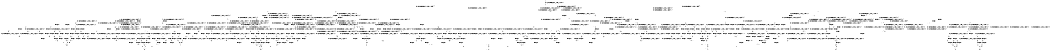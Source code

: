 digraph BCG {
size = "7, 10.5";
center = TRUE;
node [shape = circle];
0 [peripheries = 2];
0 -> 1 [label = "EX !0 !ATOMIC_EXCH_BRANCH (1, +1, TRUE, +1, 1, FALSE) !{}"];
0 -> 2 [label = "EX !2 !ATOMIC_EXCH_BRANCH (1, +1, TRUE, +1, 1, FALSE) !{}"];
0 -> 3 [label = "EX !1 !ATOMIC_EXCH_BRANCH (1, +0, TRUE, +0, 1, TRUE) !{}"];
1 -> 4 [label = "EX !2 !ATOMIC_EXCH_BRANCH (1, +1, TRUE, +1, 1, TRUE) !{0}"];
1 -> 5 [label = "EX !1 !ATOMIC_EXCH_BRANCH (1, +0, TRUE, +0, 1, FALSE) !{0}"];
1 -> 6 [label = "TERMINATE !0"];
2 -> 7 [label = "EX !0 !ATOMIC_EXCH_BRANCH (1, +1, TRUE, +1, 1, TRUE) !{0, 1, 2}"];
2 -> 8 [label = "EX !1 !ATOMIC_EXCH_BRANCH (1, +0, TRUE, +0, 1, FALSE) !{0, 1, 2}"];
2 -> 9 [label = "TERMINATE !2"];
2 -> 10 [label = "EX !0 !ATOMIC_EXCH_BRANCH (1, +1, TRUE, +1, 1, TRUE) !{0, 1, 2}"];
3 -> 11 [label = "EX !1 !ATOMIC_EXCH_BRANCH (1, +0, TRUE, +0, 1, TRUE) !{0, 1}"];
3 -> 12 [label = "EX !0 !ATOMIC_EXCH_BRANCH (1, +1, TRUE, +1, 1, FALSE) !{0, 1}"];
3 -> 13 [label = "EX !2 !ATOMIC_EXCH_BRANCH (1, +1, TRUE, +1, 1, FALSE) !{0, 1}"];
3 -> 14 [label = "EX !0 !ATOMIC_EXCH_BRANCH (1, +1, TRUE, +1, 1, FALSE) !{0, 1}"];
4 -> 15 [label = "EX !2 !ATOMIC_EXCH_BRANCH (1, +1, TRUE, +1, 1, TRUE) !{0, 1, 2}"];
4 -> 16 [label = "EX !1 !ATOMIC_EXCH_BRANCH (1, +0, TRUE, +0, 1, FALSE) !{0, 1, 2}"];
4 -> 17 [label = "TERMINATE !0"];
5 -> 18 [label = "EX !2 !ATOMIC_EXCH_BRANCH (1, +1, TRUE, +1, 1, FALSE) !{0, 1}"];
5 -> 19 [label = "TERMINATE !0"];
5 -> 20 [label = "TERMINATE !1"];
6 -> 21 [label = "EX !2 !ATOMIC_EXCH_BRANCH (1, +1, TRUE, +1, 1, TRUE) !{}"];
6 -> 22 [label = "EX !1 !ATOMIC_EXCH_BRANCH (1, +0, TRUE, +0, 1, FALSE) !{}"];
7 -> 7 [label = "EX !0 !ATOMIC_EXCH_BRANCH (1, +1, TRUE, +1, 1, TRUE) !{0, 1, 2}"];
7 -> 23 [label = "EX !1 !ATOMIC_EXCH_BRANCH (1, +0, TRUE, +0, 1, FALSE) !{0, 1, 2}"];
7 -> 24 [label = "TERMINATE !2"];
7 -> 10 [label = "EX !0 !ATOMIC_EXCH_BRANCH (1, +1, TRUE, +1, 1, TRUE) !{0, 1, 2}"];
8 -> 25 [label = "EX !0 !ATOMIC_EXCH_BRANCH (1, +1, TRUE, +1, 1, FALSE) !{0, 1, 2}"];
8 -> 26 [label = "TERMINATE !2"];
8 -> 27 [label = "TERMINATE !1"];
8 -> 28 [label = "EX !0 !ATOMIC_EXCH_BRANCH (1, +1, TRUE, +1, 1, FALSE) !{0, 1, 2}"];
9 -> 29 [label = "EX !0 !ATOMIC_EXCH_BRANCH (1, +1, TRUE, +1, 1, TRUE) !{0, 1}"];
9 -> 30 [label = "EX !1 !ATOMIC_EXCH_BRANCH (1, +0, TRUE, +0, 1, FALSE) !{0, 1}"];
9 -> 31 [label = "EX !0 !ATOMIC_EXCH_BRANCH (1, +1, TRUE, +1, 1, TRUE) !{0, 1}"];
10 -> 32 [label = "EX !1 !ATOMIC_EXCH_BRANCH (1, +0, TRUE, +0, 1, FALSE) !{0, 1, 2}"];
10 -> 10 [label = "EX !0 !ATOMIC_EXCH_BRANCH (1, +1, TRUE, +1, 1, TRUE) !{0, 1, 2}"];
10 -> 33 [label = "EX !1 !ATOMIC_EXCH_BRANCH (1, +0, TRUE, +0, 1, FALSE) !{0, 1, 2}"];
10 -> 34 [label = "TERMINATE !2"];
11 -> 11 [label = "EX !1 !ATOMIC_EXCH_BRANCH (1, +0, TRUE, +0, 1, TRUE) !{0, 1}"];
11 -> 12 [label = "EX !0 !ATOMIC_EXCH_BRANCH (1, +1, TRUE, +1, 1, FALSE) !{0, 1}"];
11 -> 13 [label = "EX !2 !ATOMIC_EXCH_BRANCH (1, +1, TRUE, +1, 1, FALSE) !{0, 1}"];
11 -> 14 [label = "EX !0 !ATOMIC_EXCH_BRANCH (1, +1, TRUE, +1, 1, FALSE) !{0, 1}"];
12 -> 35 [label = "EX !1 !ATOMIC_EXCH_BRANCH (1, +0, TRUE, +0, 1, FALSE) !{0, 1}"];
12 -> 36 [label = "EX !2 !ATOMIC_EXCH_BRANCH (1, +1, TRUE, +1, 1, TRUE) !{0, 1}"];
12 -> 37 [label = "TERMINATE !0"];
13 -> 8 [label = "EX !1 !ATOMIC_EXCH_BRANCH (1, +0, TRUE, +0, 1, FALSE) !{0, 1, 2}"];
13 -> 38 [label = "EX !0 !ATOMIC_EXCH_BRANCH (1, +1, TRUE, +1, 1, TRUE) !{0, 1, 2}"];
13 -> 39 [label = "TERMINATE !2"];
13 -> 40 [label = "EX !0 !ATOMIC_EXCH_BRANCH (1, +1, TRUE, +1, 1, TRUE) !{0, 1, 2}"];
14 -> 41 [label = "EX !1 !ATOMIC_EXCH_BRANCH (1, +0, TRUE, +0, 1, FALSE) !{0, 1}"];
14 -> 42 [label = "EX !1 !ATOMIC_EXCH_BRANCH (1, +0, TRUE, +0, 1, FALSE) !{0, 1}"];
14 -> 43 [label = "EX !2 !ATOMIC_EXCH_BRANCH (1, +1, TRUE, +1, 1, TRUE) !{0, 1}"];
14 -> 44 [label = "TERMINATE !0"];
15 -> 15 [label = "EX !2 !ATOMIC_EXCH_BRANCH (1, +1, TRUE, +1, 1, TRUE) !{0, 1, 2}"];
15 -> 16 [label = "EX !1 !ATOMIC_EXCH_BRANCH (1, +0, TRUE, +0, 1, FALSE) !{0, 1, 2}"];
15 -> 17 [label = "TERMINATE !0"];
16 -> 25 [label = "EX !2 !ATOMIC_EXCH_BRANCH (1, +1, TRUE, +1, 1, FALSE) !{0, 1, 2}"];
16 -> 45 [label = "TERMINATE !0"];
16 -> 46 [label = "TERMINATE !1"];
17 -> 47 [label = "EX !2 !ATOMIC_EXCH_BRANCH (1, +1, TRUE, +1, 1, TRUE) !{1, 2}"];
17 -> 48 [label = "EX !1 !ATOMIC_EXCH_BRANCH (1, +0, TRUE, +0, 1, FALSE) !{1, 2}"];
17 -> 49 [label = "EX !1 !ATOMIC_EXCH_BRANCH (1, +0, TRUE, +0, 1, FALSE) !{1, 2}"];
18 -> 50 [label = "TERMINATE !0"];
18 -> 51 [label = "TERMINATE !2"];
18 -> 52 [label = "TERMINATE !1"];
19 -> 53 [label = "EX !2 !ATOMIC_EXCH_BRANCH (1, +1, TRUE, +1, 1, FALSE) !{1}"];
19 -> 54 [label = "TERMINATE !1"];
20 -> 55 [label = "EX !2 !ATOMIC_EXCH_BRANCH (1, +1, TRUE, +1, 1, FALSE) !{0}"];
20 -> 56 [label = "TERMINATE !0"];
21 -> 47 [label = "EX !2 !ATOMIC_EXCH_BRANCH (1, +1, TRUE, +1, 1, TRUE) !{1, 2}"];
21 -> 48 [label = "EX !1 !ATOMIC_EXCH_BRANCH (1, +0, TRUE, +0, 1, FALSE) !{1, 2}"];
21 -> 49 [label = "EX !1 !ATOMIC_EXCH_BRANCH (1, +0, TRUE, +0, 1, FALSE) !{1, 2}"];
22 -> 53 [label = "EX !2 !ATOMIC_EXCH_BRANCH (1, +1, TRUE, +1, 1, FALSE) !{1}"];
22 -> 54 [label = "TERMINATE !1"];
23 -> 25 [label = "EX !0 !ATOMIC_EXCH_BRANCH (1, +1, TRUE, +1, 1, FALSE) !{0, 1, 2}"];
23 -> 57 [label = "TERMINATE !2"];
23 -> 58 [label = "TERMINATE !1"];
23 -> 28 [label = "EX !0 !ATOMIC_EXCH_BRANCH (1, +1, TRUE, +1, 1, FALSE) !{0, 1, 2}"];
24 -> 29 [label = "EX !0 !ATOMIC_EXCH_BRANCH (1, +1, TRUE, +1, 1, TRUE) !{0, 1}"];
24 -> 59 [label = "EX !1 !ATOMIC_EXCH_BRANCH (1, +0, TRUE, +0, 1, FALSE) !{0, 1}"];
24 -> 31 [label = "EX !0 !ATOMIC_EXCH_BRANCH (1, +1, TRUE, +1, 1, TRUE) !{0, 1}"];
25 -> 50 [label = "TERMINATE !0"];
25 -> 51 [label = "TERMINATE !2"];
25 -> 52 [label = "TERMINATE !1"];
26 -> 60 [label = "EX !0 !ATOMIC_EXCH_BRANCH (1, +1, TRUE, +1, 1, FALSE) !{0, 1}"];
26 -> 61 [label = "TERMINATE !1"];
26 -> 62 [label = "EX !0 !ATOMIC_EXCH_BRANCH (1, +1, TRUE, +1, 1, FALSE) !{0, 1}"];
27 -> 63 [label = "EX !0 !ATOMIC_EXCH_BRANCH (1, +1, TRUE, +1, 1, FALSE) !{0, 2}"];
27 -> 64 [label = "TERMINATE !2"];
27 -> 65 [label = "EX !0 !ATOMIC_EXCH_BRANCH (1, +1, TRUE, +1, 1, FALSE) !{0, 2}"];
28 -> 66 [label = "TERMINATE !0"];
28 -> 67 [label = "TERMINATE !2"];
28 -> 68 [label = "TERMINATE !1"];
29 -> 29 [label = "EX !0 !ATOMIC_EXCH_BRANCH (1, +1, TRUE, +1, 1, TRUE) !{0, 1}"];
29 -> 59 [label = "EX !1 !ATOMIC_EXCH_BRANCH (1, +0, TRUE, +0, 1, FALSE) !{0, 1}"];
29 -> 31 [label = "EX !0 !ATOMIC_EXCH_BRANCH (1, +1, TRUE, +1, 1, TRUE) !{0, 1}"];
30 -> 60 [label = "EX !0 !ATOMIC_EXCH_BRANCH (1, +1, TRUE, +1, 1, FALSE) !{0, 1}"];
30 -> 61 [label = "TERMINATE !1"];
30 -> 62 [label = "EX !0 !ATOMIC_EXCH_BRANCH (1, +1, TRUE, +1, 1, FALSE) !{0, 1}"];
31 -> 69 [label = "EX !1 !ATOMIC_EXCH_BRANCH (1, +0, TRUE, +0, 1, FALSE) !{0, 1}"];
31 -> 31 [label = "EX !0 !ATOMIC_EXCH_BRANCH (1, +1, TRUE, +1, 1, TRUE) !{0, 1}"];
31 -> 70 [label = "EX !1 !ATOMIC_EXCH_BRANCH (1, +0, TRUE, +0, 1, FALSE) !{0, 1}"];
32 -> 71 [label = "EX !0 !ATOMIC_EXCH_BRANCH (1, +1, TRUE, +1, 1, FALSE) !{0, 1, 2}"];
32 -> 72 [label = "TERMINATE !2"];
32 -> 73 [label = "TERMINATE !1"];
33 -> 28 [label = "EX !0 !ATOMIC_EXCH_BRANCH (1, +1, TRUE, +1, 1, FALSE) !{0, 1, 2}"];
33 -> 74 [label = "TERMINATE !2"];
33 -> 75 [label = "TERMINATE !1"];
34 -> 76 [label = "EX !0 !ATOMIC_EXCH_BRANCH (1, +1, TRUE, +1, 1, TRUE) !{0, 1}"];
34 -> 77 [label = "EX !1 !ATOMIC_EXCH_BRANCH (1, +0, TRUE, +0, 1, FALSE) !{0, 1}"];
35 -> 18 [label = "EX !2 !ATOMIC_EXCH_BRANCH (1, +1, TRUE, +1, 1, FALSE) !{0, 1}"];
35 -> 19 [label = "TERMINATE !0"];
35 -> 20 [label = "TERMINATE !1"];
36 -> 16 [label = "EX !1 !ATOMIC_EXCH_BRANCH (1, +0, TRUE, +0, 1, FALSE) !{0, 1, 2}"];
36 -> 78 [label = "EX !2 !ATOMIC_EXCH_BRANCH (1, +1, TRUE, +1, 1, TRUE) !{0, 1, 2}"];
36 -> 79 [label = "TERMINATE !0"];
37 -> 80 [label = "EX !1 !ATOMIC_EXCH_BRANCH (1, +0, TRUE, +0, 1, FALSE) !{1}"];
37 -> 81 [label = "EX !2 !ATOMIC_EXCH_BRANCH (1, +1, TRUE, +1, 1, TRUE) !{1}"];
37 -> 82 [label = "EX !1 !ATOMIC_EXCH_BRANCH (1, +0, TRUE, +0, 1, FALSE) !{1}"];
38 -> 38 [label = "EX !0 !ATOMIC_EXCH_BRANCH (1, +1, TRUE, +1, 1, TRUE) !{0, 1, 2}"];
38 -> 23 [label = "EX !1 !ATOMIC_EXCH_BRANCH (1, +0, TRUE, +0, 1, FALSE) !{0, 1, 2}"];
38 -> 83 [label = "TERMINATE !2"];
38 -> 40 [label = "EX !0 !ATOMIC_EXCH_BRANCH (1, +1, TRUE, +1, 1, TRUE) !{0, 1, 2}"];
39 -> 30 [label = "EX !1 !ATOMIC_EXCH_BRANCH (1, +0, TRUE, +0, 1, FALSE) !{0, 1}"];
39 -> 84 [label = "EX !0 !ATOMIC_EXCH_BRANCH (1, +1, TRUE, +1, 1, TRUE) !{0, 1}"];
39 -> 85 [label = "EX !0 !ATOMIC_EXCH_BRANCH (1, +1, TRUE, +1, 1, TRUE) !{0, 1}"];
40 -> 32 [label = "EX !1 !ATOMIC_EXCH_BRANCH (1, +0, TRUE, +0, 1, FALSE) !{0, 1, 2}"];
40 -> 40 [label = "EX !0 !ATOMIC_EXCH_BRANCH (1, +1, TRUE, +1, 1, TRUE) !{0, 1, 2}"];
40 -> 33 [label = "EX !1 !ATOMIC_EXCH_BRANCH (1, +0, TRUE, +0, 1, FALSE) !{0, 1, 2}"];
40 -> 86 [label = "TERMINATE !2"];
41 -> 87 [label = "EX !2 !ATOMIC_EXCH_BRANCH (1, +1, TRUE, +1, 1, FALSE) !{0, 1}"];
41 -> 88 [label = "TERMINATE !0"];
41 -> 89 [label = "TERMINATE !1"];
42 -> 90 [label = "EX !2 !ATOMIC_EXCH_BRANCH (1, +1, TRUE, +1, 1, FALSE) !{0, 1}"];
42 -> 91 [label = "TERMINATE !0"];
42 -> 92 [label = "TERMINATE !1"];
43 -> 93 [label = "EX !1 !ATOMIC_EXCH_BRANCH (1, +0, TRUE, +0, 1, FALSE) !{0, 1, 2}"];
43 -> 94 [label = "EX !2 !ATOMIC_EXCH_BRANCH (1, +1, TRUE, +1, 1, TRUE) !{0, 1, 2}"];
43 -> 95 [label = "TERMINATE !0"];
44 -> 96 [label = "EX !1 !ATOMIC_EXCH_BRANCH (1, +0, TRUE, +0, 1, FALSE) !{1}"];
44 -> 97 [label = "EX !2 !ATOMIC_EXCH_BRANCH (1, +1, TRUE, +1, 1, TRUE) !{1}"];
45 -> 98 [label = "EX !2 !ATOMIC_EXCH_BRANCH (1, +1, TRUE, +1, 1, FALSE) !{1, 2}"];
45 -> 99 [label = "TERMINATE !1"];
46 -> 63 [label = "EX !2 !ATOMIC_EXCH_BRANCH (1, +1, TRUE, +1, 1, FALSE) !{0, 2}"];
46 -> 100 [label = "TERMINATE !0"];
47 -> 47 [label = "EX !2 !ATOMIC_EXCH_BRANCH (1, +1, TRUE, +1, 1, TRUE) !{1, 2}"];
47 -> 48 [label = "EX !1 !ATOMIC_EXCH_BRANCH (1, +0, TRUE, +0, 1, FALSE) !{1, 2}"];
47 -> 49 [label = "EX !1 !ATOMIC_EXCH_BRANCH (1, +0, TRUE, +0, 1, FALSE) !{1, 2}"];
48 -> 98 [label = "EX !2 !ATOMIC_EXCH_BRANCH (1, +1, TRUE, +1, 1, FALSE) !{1, 2}"];
48 -> 99 [label = "TERMINATE !1"];
49 -> 101 [label = "EX !2 !ATOMIC_EXCH_BRANCH (1, +1, TRUE, +1, 1, FALSE) !{1, 2}"];
49 -> 102 [label = "EX !2 !ATOMIC_EXCH_BRANCH (1, +1, TRUE, +1, 1, FALSE) !{1, 2}"];
49 -> 103 [label = "TERMINATE !1"];
50 -> 104 [label = "TERMINATE !2"];
50 -> 105 [label = "TERMINATE !1"];
51 -> 106 [label = "TERMINATE !0"];
51 -> 107 [label = "TERMINATE !1"];
52 -> 108 [label = "TERMINATE !0"];
52 -> 109 [label = "TERMINATE !2"];
53 -> 104 [label = "TERMINATE !2"];
53 -> 105 [label = "TERMINATE !1"];
54 -> 110 [label = "EX !2 !ATOMIC_EXCH_BRANCH (1, +1, TRUE, +1, 1, FALSE) !{}"];
55 -> 108 [label = "TERMINATE !0"];
55 -> 109 [label = "TERMINATE !2"];
56 -> 110 [label = "EX !2 !ATOMIC_EXCH_BRANCH (1, +1, TRUE, +1, 1, FALSE) !{}"];
57 -> 60 [label = "EX !0 !ATOMIC_EXCH_BRANCH (1, +1, TRUE, +1, 1, FALSE) !{0, 1}"];
57 -> 111 [label = "TERMINATE !1"];
57 -> 62 [label = "EX !0 !ATOMIC_EXCH_BRANCH (1, +1, TRUE, +1, 1, FALSE) !{0, 1}"];
58 -> 63 [label = "EX !0 !ATOMIC_EXCH_BRANCH (1, +1, TRUE, +1, 1, FALSE) !{0, 2}"];
58 -> 112 [label = "TERMINATE !2"];
58 -> 65 [label = "EX !0 !ATOMIC_EXCH_BRANCH (1, +1, TRUE, +1, 1, FALSE) !{0, 2}"];
59 -> 60 [label = "EX !0 !ATOMIC_EXCH_BRANCH (1, +1, TRUE, +1, 1, FALSE) !{0, 1}"];
59 -> 111 [label = "TERMINATE !1"];
59 -> 62 [label = "EX !0 !ATOMIC_EXCH_BRANCH (1, +1, TRUE, +1, 1, FALSE) !{0, 1}"];
60 -> 106 [label = "TERMINATE !0"];
60 -> 107 [label = "TERMINATE !1"];
61 -> 113 [label = "EX !0 !ATOMIC_EXCH_BRANCH (1, +1, TRUE, +1, 1, FALSE) !{0}"];
61 -> 114 [label = "EX !0 !ATOMIC_EXCH_BRANCH (1, +1, TRUE, +1, 1, FALSE) !{0}"];
62 -> 115 [label = "TERMINATE !0"];
62 -> 116 [label = "TERMINATE !1"];
63 -> 108 [label = "TERMINATE !0"];
63 -> 109 [label = "TERMINATE !2"];
64 -> 113 [label = "EX !0 !ATOMIC_EXCH_BRANCH (1, +1, TRUE, +1, 1, FALSE) !{0}"];
64 -> 114 [label = "EX !0 !ATOMIC_EXCH_BRANCH (1, +1, TRUE, +1, 1, FALSE) !{0}"];
65 -> 117 [label = "TERMINATE !0"];
65 -> 118 [label = "TERMINATE !2"];
66 -> 119 [label = "TERMINATE !2"];
66 -> 120 [label = "TERMINATE !1"];
67 -> 121 [label = "TERMINATE !0"];
67 -> 122 [label = "TERMINATE !1"];
68 -> 123 [label = "TERMINATE !0"];
68 -> 124 [label = "TERMINATE !2"];
69 -> 125 [label = "EX !0 !ATOMIC_EXCH_BRANCH (1, +1, TRUE, +1, 1, FALSE) !{0, 1}"];
69 -> 126 [label = "TERMINATE !1"];
69 -> 62 [label = "EX !0 !ATOMIC_EXCH_BRANCH (1, +1, TRUE, +1, 1, FALSE) !{0, 1}"];
70 -> 62 [label = "EX !0 !ATOMIC_EXCH_BRANCH (1, +1, TRUE, +1, 1, FALSE) !{0, 1}"];
70 -> 127 [label = "TERMINATE !1"];
71 -> 128 [label = "TERMINATE !0"];
71 -> 129 [label = "TERMINATE !2"];
71 -> 130 [label = "TERMINATE !1"];
72 -> 131 [label = "EX !0 !ATOMIC_EXCH_BRANCH (1, +1, TRUE, +1, 1, FALSE) !{0, 1}"];
72 -> 132 [label = "TERMINATE !1"];
73 -> 133 [label = "EX !0 !ATOMIC_EXCH_BRANCH (1, +1, TRUE, +1, 1, FALSE) !{0, 2}"];
73 -> 134 [label = "TERMINATE !2"];
74 -> 135 [label = "EX !0 !ATOMIC_EXCH_BRANCH (1, +1, TRUE, +1, 1, FALSE) !{0, 1}"];
74 -> 136 [label = "TERMINATE !1"];
75 -> 137 [label = "EX !0 !ATOMIC_EXCH_BRANCH (1, +1, TRUE, +1, 1, FALSE) !{0, 2}"];
75 -> 138 [label = "TERMINATE !2"];
76 -> 76 [label = "EX !0 !ATOMIC_EXCH_BRANCH (1, +1, TRUE, +1, 1, TRUE) !{0, 1}"];
76 -> 77 [label = "EX !1 !ATOMIC_EXCH_BRANCH (1, +0, TRUE, +0, 1, FALSE) !{0, 1}"];
77 -> 135 [label = "EX !0 !ATOMIC_EXCH_BRANCH (1, +1, TRUE, +1, 1, FALSE) !{0, 1}"];
77 -> 136 [label = "TERMINATE !1"];
78 -> 16 [label = "EX !1 !ATOMIC_EXCH_BRANCH (1, +0, TRUE, +0, 1, FALSE) !{0, 1, 2}"];
78 -> 78 [label = "EX !2 !ATOMIC_EXCH_BRANCH (1, +1, TRUE, +1, 1, TRUE) !{0, 1, 2}"];
78 -> 79 [label = "TERMINATE !0"];
79 -> 48 [label = "EX !1 !ATOMIC_EXCH_BRANCH (1, +0, TRUE, +0, 1, FALSE) !{1, 2}"];
79 -> 139 [label = "EX !2 !ATOMIC_EXCH_BRANCH (1, +1, TRUE, +1, 1, TRUE) !{1, 2}"];
79 -> 49 [label = "EX !1 !ATOMIC_EXCH_BRANCH (1, +0, TRUE, +0, 1, FALSE) !{1, 2}"];
80 -> 53 [label = "EX !2 !ATOMIC_EXCH_BRANCH (1, +1, TRUE, +1, 1, FALSE) !{1}"];
80 -> 54 [label = "TERMINATE !1"];
81 -> 48 [label = "EX !1 !ATOMIC_EXCH_BRANCH (1, +0, TRUE, +0, 1, FALSE) !{1, 2}"];
81 -> 139 [label = "EX !2 !ATOMIC_EXCH_BRANCH (1, +1, TRUE, +1, 1, TRUE) !{1, 2}"];
81 -> 49 [label = "EX !1 !ATOMIC_EXCH_BRANCH (1, +0, TRUE, +0, 1, FALSE) !{1, 2}"];
82 -> 140 [label = "EX !2 !ATOMIC_EXCH_BRANCH (1, +1, TRUE, +1, 1, FALSE) !{1}"];
82 -> 141 [label = "TERMINATE !1"];
83 -> 84 [label = "EX !0 !ATOMIC_EXCH_BRANCH (1, +1, TRUE, +1, 1, TRUE) !{0, 1}"];
83 -> 59 [label = "EX !1 !ATOMIC_EXCH_BRANCH (1, +0, TRUE, +0, 1, FALSE) !{0, 1}"];
83 -> 85 [label = "EX !0 !ATOMIC_EXCH_BRANCH (1, +1, TRUE, +1, 1, TRUE) !{0, 1}"];
84 -> 84 [label = "EX !0 !ATOMIC_EXCH_BRANCH (1, +1, TRUE, +1, 1, TRUE) !{0, 1}"];
84 -> 59 [label = "EX !1 !ATOMIC_EXCH_BRANCH (1, +0, TRUE, +0, 1, FALSE) !{0, 1}"];
84 -> 85 [label = "EX !0 !ATOMIC_EXCH_BRANCH (1, +1, TRUE, +1, 1, TRUE) !{0, 1}"];
85 -> 69 [label = "EX !1 !ATOMIC_EXCH_BRANCH (1, +0, TRUE, +0, 1, FALSE) !{0, 1}"];
85 -> 85 [label = "EX !0 !ATOMIC_EXCH_BRANCH (1, +1, TRUE, +1, 1, TRUE) !{0, 1}"];
85 -> 70 [label = "EX !1 !ATOMIC_EXCH_BRANCH (1, +0, TRUE, +0, 1, FALSE) !{0, 1}"];
86 -> 142 [label = "EX !0 !ATOMIC_EXCH_BRANCH (1, +1, TRUE, +1, 1, TRUE) !{0, 1}"];
86 -> 77 [label = "EX !1 !ATOMIC_EXCH_BRANCH (1, +0, TRUE, +0, 1, FALSE) !{0, 1}"];
87 -> 143 [label = "TERMINATE !0"];
87 -> 144 [label = "TERMINATE !2"];
87 -> 145 [label = "TERMINATE !1"];
88 -> 146 [label = "EX !2 !ATOMIC_EXCH_BRANCH (1, +1, TRUE, +1, 1, FALSE) !{1}"];
88 -> 147 [label = "TERMINATE !1"];
89 -> 148 [label = "EX !2 !ATOMIC_EXCH_BRANCH (1, +1, TRUE, +1, 1, FALSE) !{0}"];
89 -> 149 [label = "TERMINATE !0"];
90 -> 150 [label = "TERMINATE !0"];
90 -> 151 [label = "TERMINATE !2"];
90 -> 152 [label = "TERMINATE !1"];
91 -> 153 [label = "EX !2 !ATOMIC_EXCH_BRANCH (1, +1, TRUE, +1, 1, FALSE) !{1}"];
91 -> 154 [label = "TERMINATE !1"];
92 -> 155 [label = "EX !2 !ATOMIC_EXCH_BRANCH (1, +1, TRUE, +1, 1, FALSE) !{0}"];
92 -> 156 [label = "TERMINATE !0"];
93 -> 157 [label = "EX !2 !ATOMIC_EXCH_BRANCH (1, +1, TRUE, +1, 1, FALSE) !{0, 1, 2}"];
93 -> 158 [label = "TERMINATE !0"];
93 -> 159 [label = "TERMINATE !1"];
94 -> 93 [label = "EX !1 !ATOMIC_EXCH_BRANCH (1, +0, TRUE, +0, 1, FALSE) !{0, 1, 2}"];
94 -> 94 [label = "EX !2 !ATOMIC_EXCH_BRANCH (1, +1, TRUE, +1, 1, TRUE) !{0, 1, 2}"];
94 -> 95 [label = "TERMINATE !0"];
95 -> 160 [label = "EX !1 !ATOMIC_EXCH_BRANCH (1, +0, TRUE, +0, 1, FALSE) !{1, 2}"];
95 -> 161 [label = "EX !2 !ATOMIC_EXCH_BRANCH (1, +1, TRUE, +1, 1, TRUE) !{1, 2}"];
96 -> 153 [label = "EX !2 !ATOMIC_EXCH_BRANCH (1, +1, TRUE, +1, 1, FALSE) !{1}"];
96 -> 154 [label = "TERMINATE !1"];
97 -> 160 [label = "EX !1 !ATOMIC_EXCH_BRANCH (1, +0, TRUE, +0, 1, FALSE) !{1, 2}"];
97 -> 161 [label = "EX !2 !ATOMIC_EXCH_BRANCH (1, +1, TRUE, +1, 1, TRUE) !{1, 2}"];
98 -> 104 [label = "TERMINATE !2"];
98 -> 105 [label = "TERMINATE !1"];
99 -> 162 [label = "EX !2 !ATOMIC_EXCH_BRANCH (1, +1, TRUE, +1, 1, FALSE) !{2}"];
99 -> 163 [label = "EX !2 !ATOMIC_EXCH_BRANCH (1, +1, TRUE, +1, 1, FALSE) !{2}"];
100 -> 162 [label = "EX !2 !ATOMIC_EXCH_BRANCH (1, +1, TRUE, +1, 1, FALSE) !{2}"];
100 -> 163 [label = "EX !2 !ATOMIC_EXCH_BRANCH (1, +1, TRUE, +1, 1, FALSE) !{2}"];
101 -> 164 [label = "TERMINATE !2"];
101 -> 165 [label = "TERMINATE !1"];
102 -> 166 [label = "TERMINATE !2"];
102 -> 167 [label = "TERMINATE !1"];
103 -> 168 [label = "EX !2 !ATOMIC_EXCH_BRANCH (1, +1, TRUE, +1, 1, FALSE) !{2}"];
104 -> 169 [label = "TERMINATE !1"];
105 -> 170 [label = "TERMINATE !2"];
106 -> 169 [label = "TERMINATE !1"];
107 -> 171 [label = "TERMINATE !0"];
108 -> 170 [label = "TERMINATE !2"];
109 -> 171 [label = "TERMINATE !0"];
110 -> 170 [label = "TERMINATE !2"];
111 -> 113 [label = "EX !0 !ATOMIC_EXCH_BRANCH (1, +1, TRUE, +1, 1, FALSE) !{0}"];
111 -> 114 [label = "EX !0 !ATOMIC_EXCH_BRANCH (1, +1, TRUE, +1, 1, FALSE) !{0}"];
112 -> 113 [label = "EX !0 !ATOMIC_EXCH_BRANCH (1, +1, TRUE, +1, 1, FALSE) !{0}"];
112 -> 114 [label = "EX !0 !ATOMIC_EXCH_BRANCH (1, +1, TRUE, +1, 1, FALSE) !{0}"];
113 -> 171 [label = "TERMINATE !0"];
114 -> 172 [label = "TERMINATE !0"];
115 -> 173 [label = "TERMINATE !1"];
116 -> 174 [label = "TERMINATE !0"];
117 -> 175 [label = "TERMINATE !2"];
118 -> 176 [label = "TERMINATE !0"];
119 -> 177 [label = "TERMINATE !1"];
120 -> 178 [label = "TERMINATE !2"];
121 -> 177 [label = "TERMINATE !1"];
122 -> 179 [label = "TERMINATE !0"];
123 -> 178 [label = "TERMINATE !2"];
124 -> 179 [label = "TERMINATE !0"];
125 -> 180 [label = "TERMINATE !0"];
125 -> 181 [label = "TERMINATE !1"];
126 -> 182 [label = "EX !0 !ATOMIC_EXCH_BRANCH (1, +1, TRUE, +1, 1, FALSE) !{0}"];
127 -> 183 [label = "EX !0 !ATOMIC_EXCH_BRANCH (1, +1, TRUE, +1, 1, FALSE) !{0}"];
128 -> 184 [label = "TERMINATE !2"];
128 -> 185 [label = "TERMINATE !1"];
129 -> 186 [label = "TERMINATE !0"];
129 -> 187 [label = "TERMINATE !1"];
130 -> 188 [label = "TERMINATE !0"];
130 -> 189 [label = "TERMINATE !2"];
131 -> 186 [label = "TERMINATE !0"];
131 -> 187 [label = "TERMINATE !1"];
132 -> 190 [label = "EX !0 !ATOMIC_EXCH_BRANCH (1, +1, TRUE, +1, 1, FALSE) !{0}"];
133 -> 188 [label = "TERMINATE !0"];
133 -> 189 [label = "TERMINATE !2"];
134 -> 190 [label = "EX !0 !ATOMIC_EXCH_BRANCH (1, +1, TRUE, +1, 1, FALSE) !{0}"];
135 -> 121 [label = "TERMINATE !0"];
135 -> 122 [label = "TERMINATE !1"];
136 -> 191 [label = "EX !0 !ATOMIC_EXCH_BRANCH (1, +1, TRUE, +1, 1, FALSE) !{0}"];
137 -> 123 [label = "TERMINATE !0"];
137 -> 124 [label = "TERMINATE !2"];
138 -> 191 [label = "EX !0 !ATOMIC_EXCH_BRANCH (1, +1, TRUE, +1, 1, FALSE) !{0}"];
139 -> 48 [label = "EX !1 !ATOMIC_EXCH_BRANCH (1, +0, TRUE, +0, 1, FALSE) !{1, 2}"];
139 -> 139 [label = "EX !2 !ATOMIC_EXCH_BRANCH (1, +1, TRUE, +1, 1, TRUE) !{1, 2}"];
139 -> 49 [label = "EX !1 !ATOMIC_EXCH_BRANCH (1, +0, TRUE, +0, 1, FALSE) !{1, 2}"];
140 -> 192 [label = "TERMINATE !2"];
140 -> 193 [label = "TERMINATE !1"];
141 -> 194 [label = "EX !2 !ATOMIC_EXCH_BRANCH (1, +1, TRUE, +1, 1, FALSE) !{}"];
142 -> 142 [label = "EX !0 !ATOMIC_EXCH_BRANCH (1, +1, TRUE, +1, 1, TRUE) !{0, 1}"];
142 -> 77 [label = "EX !1 !ATOMIC_EXCH_BRANCH (1, +0, TRUE, +0, 1, FALSE) !{0, 1}"];
143 -> 195 [label = "TERMINATE !2"];
143 -> 196 [label = "TERMINATE !1"];
144 -> 180 [label = "TERMINATE !0"];
144 -> 181 [label = "TERMINATE !1"];
145 -> 197 [label = "TERMINATE !0"];
145 -> 198 [label = "TERMINATE !2"];
146 -> 195 [label = "TERMINATE !2"];
146 -> 196 [label = "TERMINATE !1"];
147 -> 199 [label = "EX !2 !ATOMIC_EXCH_BRANCH (1, +1, TRUE, +1, 1, FALSE) !{}"];
148 -> 197 [label = "TERMINATE !0"];
148 -> 198 [label = "TERMINATE !2"];
149 -> 199 [label = "EX !2 !ATOMIC_EXCH_BRANCH (1, +1, TRUE, +1, 1, FALSE) !{}"];
150 -> 200 [label = "TERMINATE !2"];
150 -> 201 [label = "TERMINATE !1"];
151 -> 115 [label = "TERMINATE !0"];
151 -> 116 [label = "TERMINATE !1"];
152 -> 202 [label = "TERMINATE !0"];
152 -> 203 [label = "TERMINATE !2"];
153 -> 200 [label = "TERMINATE !2"];
153 -> 201 [label = "TERMINATE !1"];
154 -> 204 [label = "EX !2 !ATOMIC_EXCH_BRANCH (1, +1, TRUE, +1, 1, FALSE) !{}"];
155 -> 202 [label = "TERMINATE !0"];
155 -> 203 [label = "TERMINATE !2"];
156 -> 204 [label = "EX !2 !ATOMIC_EXCH_BRANCH (1, +1, TRUE, +1, 1, FALSE) !{}"];
157 -> 150 [label = "TERMINATE !0"];
157 -> 151 [label = "TERMINATE !2"];
157 -> 152 [label = "TERMINATE !1"];
158 -> 205 [label = "EX !2 !ATOMIC_EXCH_BRANCH (1, +1, TRUE, +1, 1, FALSE) !{1, 2}"];
158 -> 206 [label = "TERMINATE !1"];
159 -> 207 [label = "EX !2 !ATOMIC_EXCH_BRANCH (1, +1, TRUE, +1, 1, FALSE) !{0, 2}"];
159 -> 208 [label = "TERMINATE !0"];
160 -> 205 [label = "EX !2 !ATOMIC_EXCH_BRANCH (1, +1, TRUE, +1, 1, FALSE) !{1, 2}"];
160 -> 206 [label = "TERMINATE !1"];
161 -> 160 [label = "EX !1 !ATOMIC_EXCH_BRANCH (1, +0, TRUE, +0, 1, FALSE) !{1, 2}"];
161 -> 161 [label = "EX !2 !ATOMIC_EXCH_BRANCH (1, +1, TRUE, +1, 1, TRUE) !{1, 2}"];
162 -> 170 [label = "TERMINATE !2"];
163 -> 209 [label = "TERMINATE !2"];
164 -> 210 [label = "TERMINATE !1"];
165 -> 211 [label = "TERMINATE !2"];
166 -> 212 [label = "TERMINATE !1"];
167 -> 213 [label = "TERMINATE !2"];
168 -> 213 [label = "TERMINATE !2"];
169 -> 214 [label = "exit"];
170 -> 214 [label = "exit"];
171 -> 214 [label = "exit"];
172 -> 215 [label = "exit"];
173 -> 216 [label = "exit"];
174 -> 216 [label = "exit"];
175 -> 217 [label = "exit"];
176 -> 217 [label = "exit"];
177 -> 218 [label = "exit"];
178 -> 218 [label = "exit"];
179 -> 218 [label = "exit"];
180 -> 219 [label = "TERMINATE !1"];
181 -> 220 [label = "TERMINATE !0"];
182 -> 220 [label = "TERMINATE !0"];
183 -> 174 [label = "TERMINATE !0"];
184 -> 221 [label = "TERMINATE !1"];
185 -> 222 [label = "TERMINATE !2"];
186 -> 221 [label = "TERMINATE !1"];
187 -> 223 [label = "TERMINATE !0"];
188 -> 222 [label = "TERMINATE !2"];
189 -> 223 [label = "TERMINATE !0"];
190 -> 223 [label = "TERMINATE !0"];
191 -> 179 [label = "TERMINATE !0"];
192 -> 224 [label = "TERMINATE !1"];
193 -> 225 [label = "TERMINATE !2"];
194 -> 225 [label = "TERMINATE !2"];
195 -> 219 [label = "TERMINATE !1"];
196 -> 226 [label = "TERMINATE !2"];
197 -> 226 [label = "TERMINATE !2"];
198 -> 220 [label = "TERMINATE !0"];
199 -> 226 [label = "TERMINATE !2"];
200 -> 173 [label = "TERMINATE !1"];
201 -> 227 [label = "TERMINATE !2"];
202 -> 227 [label = "TERMINATE !2"];
203 -> 174 [label = "TERMINATE !0"];
204 -> 227 [label = "TERMINATE !2"];
205 -> 200 [label = "TERMINATE !2"];
205 -> 201 [label = "TERMINATE !1"];
206 -> 228 [label = "EX !2 !ATOMIC_EXCH_BRANCH (1, +1, TRUE, +1, 1, FALSE) !{2}"];
207 -> 202 [label = "TERMINATE !0"];
207 -> 203 [label = "TERMINATE !2"];
208 -> 228 [label = "EX !2 !ATOMIC_EXCH_BRANCH (1, +1, TRUE, +1, 1, FALSE) !{2}"];
209 -> 229 [label = "exit"];
210 -> 230 [label = "exit"];
211 -> 230 [label = "exit"];
212 -> 231 [label = "exit"];
213 -> 231 [label = "exit"];
219 -> 232 [label = "exit"];
220 -> 232 [label = "exit"];
221 -> 233 [label = "exit"];
222 -> 233 [label = "exit"];
223 -> 233 [label = "exit"];
224 -> 234 [label = "exit"];
225 -> 234 [label = "exit"];
226 -> 232 [label = "exit"];
227 -> 216 [label = "exit"];
228 -> 227 [label = "TERMINATE !2"];
}
